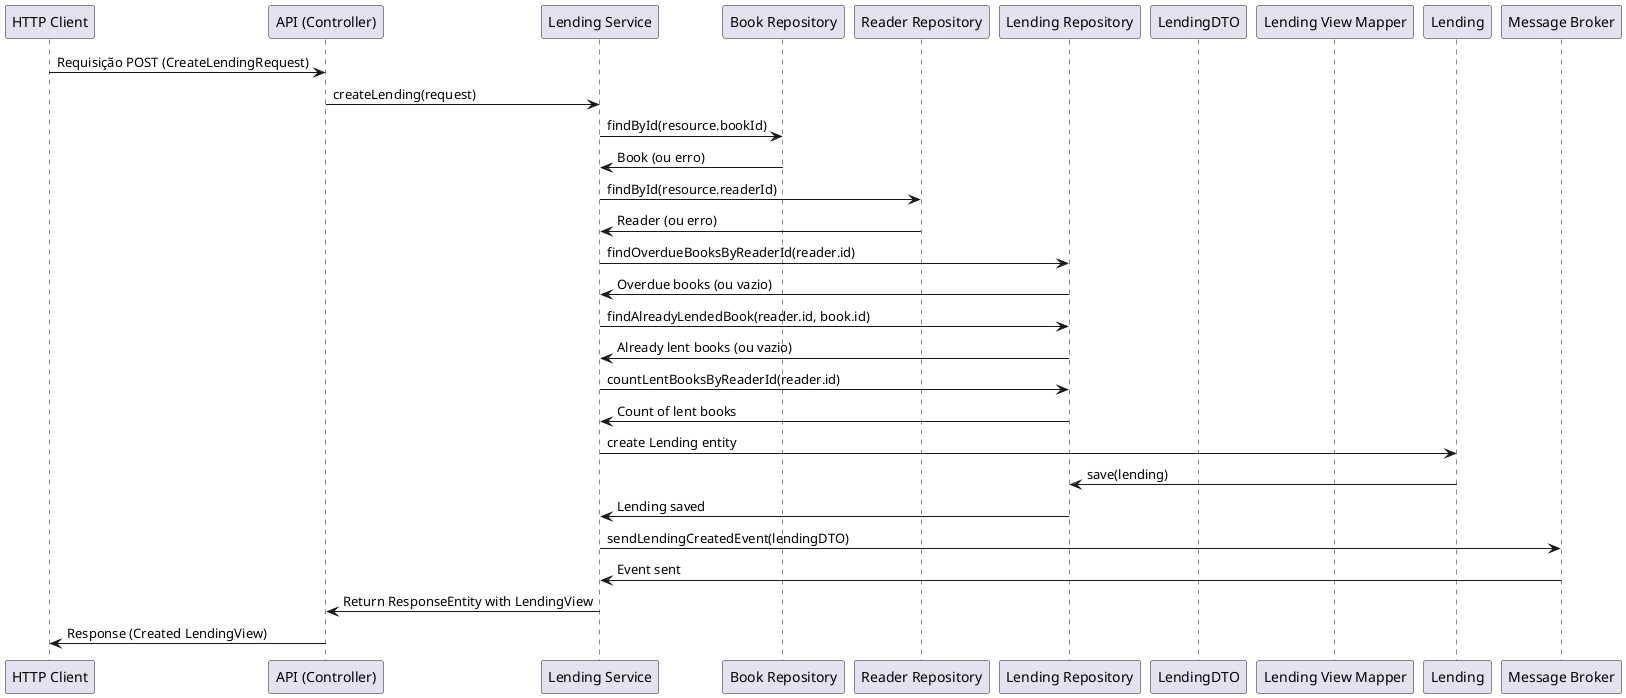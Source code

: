 @startuml
!define RECTANGLE class

participant "HTTP Client" as client
participant "API (Controller)" as controller
participant "Lending Service" as lendingService
participant "Book Repository" as bookRepo
participant "Reader Repository" as readerRepo
participant "Lending Repository" as lendingRepo
participant "LendingDTO" as lendingDTO
participant "Lending View Mapper" as lendingViewMapper
participant "Lending" as lending
participant "Message Broker" as eventProducer

client -> controller : Requisição POST (CreateLendingRequest)
controller -> lendingService : createLending(request)
lendingService -> bookRepo : findById(resource.bookId)
bookRepo -> lendingService : Book (ou erro)
lendingService -> readerRepo : findById(resource.readerId)
readerRepo -> lendingService : Reader (ou erro)
lendingService -> lendingRepo : findOverdueBooksByReaderId(reader.id)
lendingRepo -> lendingService : Overdue books (ou vazio)
lendingService -> lendingRepo : findAlreadyLendedBook(reader.id, book.id)
lendingRepo -> lendingService : Already lent books (ou vazio)
lendingService -> lendingRepo : countLentBooksByReaderId(reader.id)
lendingRepo -> lendingService : Count of lent books
lendingService -> lending : create Lending entity
lending -> lendingRepo : save(lending)
lendingRepo -> lendingService : Lending saved
lendingService -> eventProducer : sendLendingCreatedEvent(lendingDTO)
eventProducer -> lendingService : Event sent
lendingService -> controller : Return ResponseEntity with LendingView

controller -> client : Response (Created LendingView)

@enduml
